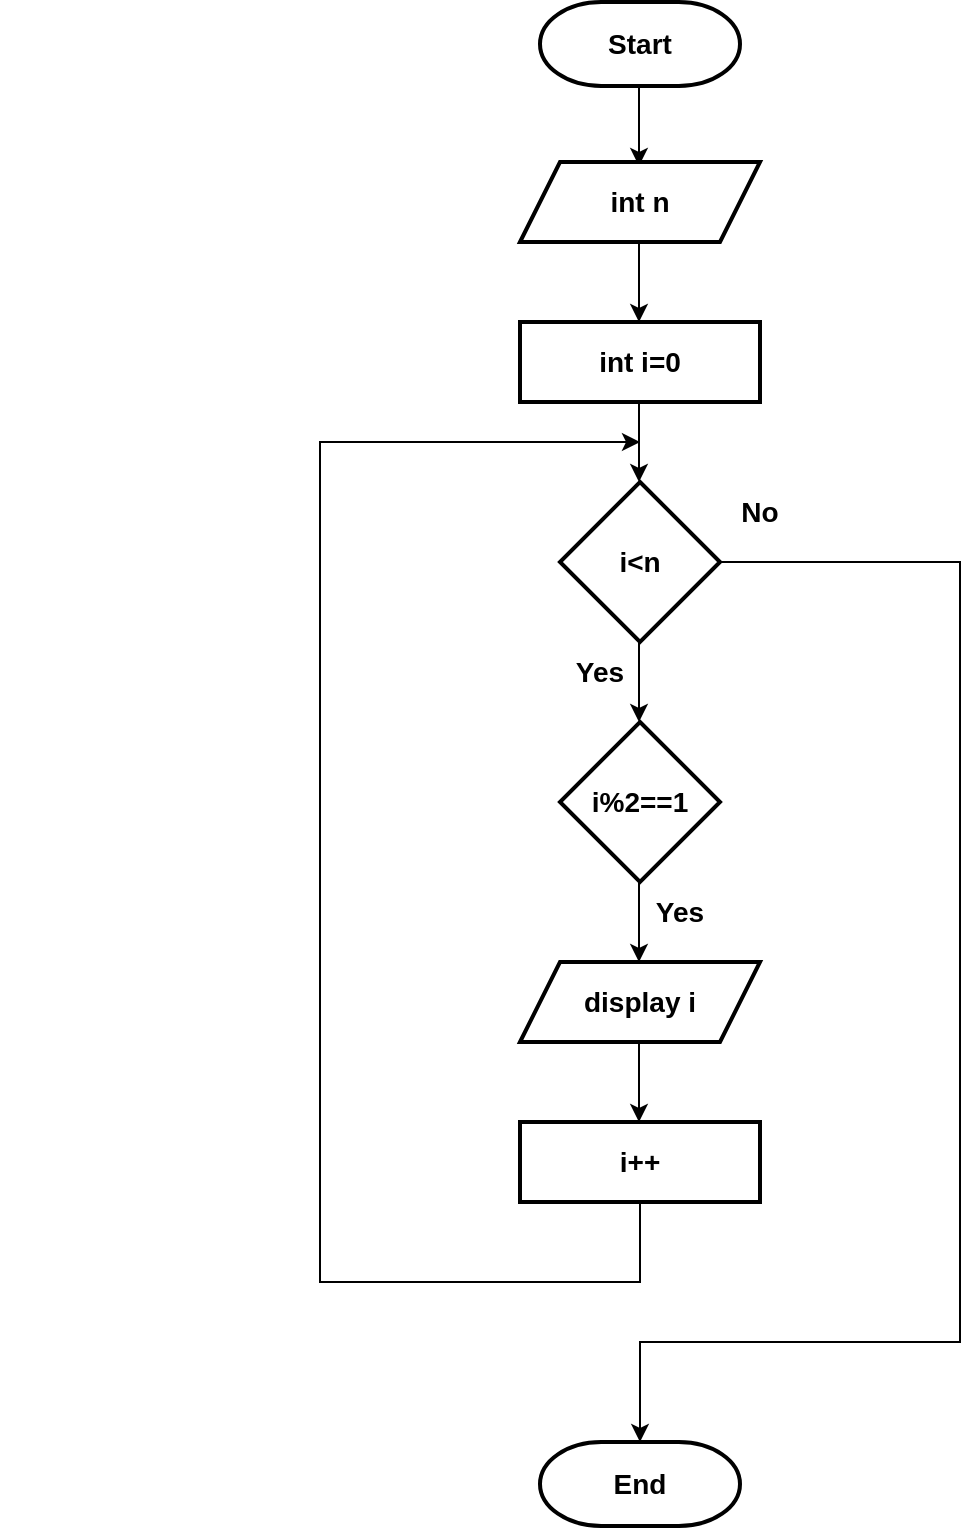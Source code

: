 <mxfile version="16.5.1" type="device"><diagram id="C5RBs43oDa-KdzZeNtuy" name="Page-1"><mxGraphModel dx="868" dy="553" grid="1" gridSize="10" guides="1" tooltips="1" connect="1" arrows="1" fold="1" page="1" pageScale="1" pageWidth="827" pageHeight="1169" math="0" shadow="0"><root><mxCell id="WIyWlLk6GJQsqaUBKTNV-0"/><mxCell id="WIyWlLk6GJQsqaUBKTNV-1" parent="WIyWlLk6GJQsqaUBKTNV-0"/><object label="" id="nKWxJR-Ab8GwBLJNayQ4-0"><mxCell style="strokeWidth=2;html=1;shape=mxgraph.flowchart.terminator;whiteSpace=wrap;fontStyle=1" vertex="1" parent="WIyWlLk6GJQsqaUBKTNV-1"><mxGeometry x="350" y="40" width="100" height="42" as="geometry"/></mxCell></object><mxCell id="nKWxJR-Ab8GwBLJNayQ4-1" value="Start" style="text;html=1;strokeColor=none;fillColor=none;align=center;verticalAlign=middle;whiteSpace=wrap;rounded=0;fontStyle=1;fontSize=14;" vertex="1" parent="WIyWlLk6GJQsqaUBKTNV-1"><mxGeometry x="370" y="46" width="60" height="30" as="geometry"/></mxCell><mxCell id="nKWxJR-Ab8GwBLJNayQ4-2" value="" style="endArrow=classic;html=1;rounded=0;fontSize=14;" edge="1" parent="WIyWlLk6GJQsqaUBKTNV-1"><mxGeometry width="50" height="50" relative="1" as="geometry"><mxPoint x="399.5" y="82" as="sourcePoint"/><mxPoint x="399.5" y="122" as="targetPoint"/></mxGeometry></mxCell><mxCell id="nKWxJR-Ab8GwBLJNayQ4-3" value="" style="shape=parallelogram;perimeter=parallelogramPerimeter;whiteSpace=wrap;html=1;fixedSize=1;fontSize=14;strokeWidth=2;" vertex="1" parent="WIyWlLk6GJQsqaUBKTNV-1"><mxGeometry x="340" y="120" width="120" height="40" as="geometry"/></mxCell><mxCell id="nKWxJR-Ab8GwBLJNayQ4-4" value="int n" style="text;html=1;strokeColor=none;fillColor=none;align=center;verticalAlign=middle;whiteSpace=wrap;rounded=0;fontSize=14;fontStyle=1" vertex="1" parent="WIyWlLk6GJQsqaUBKTNV-1"><mxGeometry x="370" y="125" width="60" height="30" as="geometry"/></mxCell><mxCell id="nKWxJR-Ab8GwBLJNayQ4-8" value="&lt;span style=&quot;color: rgba(0 , 0 , 0 , 0) ; font-family: monospace ; font-size: 0px&quot;&gt;%3CmxGraphModel%3E%3Croot%3E%3CmxCell%20id%3D%220%22%2F%3E%3CmxCell%20id%3D%221%22%20parent%3D%220%22%2F%3E%3CmxCell%20id%3D%222%22%20value%3D%22%22%20style%3D%22endArrow%3Dclassic%3Bhtml%3D1%3Brounded%3D0%3BfontSize%3D14%3B%22%20edge%3D%221%22%20parent%3D%221%22%3E%3CmxGeometry%20width%3D%2250%22%20height%3D%2250%22%20relative%3D%221%22%20as%3D%22geometry%22%3E%3CmxPoint%20x%3D%22399.5%22%20y%3D%2282%22%20as%3D%22sourcePoint%22%2F%3E%3CmxPoint%20x%3D%22399.5%22%20y%3D%22122%22%20as%3D%22targetPoint%22%2F%3E%3C%2FmxGeometry%3E%3C%2FmxCell%3E%3C%2Froot%3E%3C%2FmxGraphModel%3E&lt;/span&gt;" style="text;html=1;align=center;verticalAlign=middle;resizable=0;points=[];autosize=1;strokeColor=none;fillColor=none;fontSize=14;" vertex="1" parent="WIyWlLk6GJQsqaUBKTNV-1"><mxGeometry x="80" y="175" width="20" height="30" as="geometry"/></mxCell><mxCell id="nKWxJR-Ab8GwBLJNayQ4-9" value="" style="endArrow=classic;html=1;rounded=0;fontSize=14;" edge="1" parent="WIyWlLk6GJQsqaUBKTNV-1"><mxGeometry width="50" height="50" relative="1" as="geometry"><mxPoint x="399.5" y="160" as="sourcePoint"/><mxPoint x="399.5" y="200" as="targetPoint"/></mxGeometry></mxCell><mxCell id="nKWxJR-Ab8GwBLJNayQ4-10" value="" style="rounded=0;whiteSpace=wrap;html=1;fontSize=14;strokeWidth=2;" vertex="1" parent="WIyWlLk6GJQsqaUBKTNV-1"><mxGeometry x="340" y="200" width="120" height="40" as="geometry"/></mxCell><mxCell id="nKWxJR-Ab8GwBLJNayQ4-11" value="int i=0" style="text;html=1;strokeColor=none;fillColor=none;align=center;verticalAlign=middle;whiteSpace=wrap;rounded=0;fontSize=14;fontStyle=1" vertex="1" parent="WIyWlLk6GJQsqaUBKTNV-1"><mxGeometry x="370" y="205" width="60" height="30" as="geometry"/></mxCell><mxCell id="nKWxJR-Ab8GwBLJNayQ4-12" value="" style="endArrow=classic;html=1;rounded=0;fontSize=14;" edge="1" parent="WIyWlLk6GJQsqaUBKTNV-1"><mxGeometry width="50" height="50" relative="1" as="geometry"><mxPoint x="399.5" y="240" as="sourcePoint"/><mxPoint x="399.5" y="280" as="targetPoint"/></mxGeometry></mxCell><mxCell id="nKWxJR-Ab8GwBLJNayQ4-13" value="" style="rhombus;whiteSpace=wrap;html=1;fontSize=14;strokeWidth=2;" vertex="1" parent="WIyWlLk6GJQsqaUBKTNV-1"><mxGeometry x="360" y="280" width="80" height="80" as="geometry"/></mxCell><mxCell id="nKWxJR-Ab8GwBLJNayQ4-14" value="i&amp;lt;n" style="text;html=1;strokeColor=none;fillColor=none;align=center;verticalAlign=middle;whiteSpace=wrap;rounded=0;fontSize=14;fontStyle=1" vertex="1" parent="WIyWlLk6GJQsqaUBKTNV-1"><mxGeometry x="370" y="305" width="60" height="30" as="geometry"/></mxCell><mxCell id="nKWxJR-Ab8GwBLJNayQ4-15" value="" style="endArrow=classic;html=1;rounded=0;fontSize=14;" edge="1" parent="WIyWlLk6GJQsqaUBKTNV-1"><mxGeometry width="50" height="50" relative="1" as="geometry"><mxPoint x="399.5" y="360" as="sourcePoint"/><mxPoint x="399.5" y="400" as="targetPoint"/></mxGeometry></mxCell><mxCell id="nKWxJR-Ab8GwBLJNayQ4-16" value="" style="rhombus;whiteSpace=wrap;html=1;fontSize=14;strokeWidth=2;" vertex="1" parent="WIyWlLk6GJQsqaUBKTNV-1"><mxGeometry x="360" y="400" width="80" height="80" as="geometry"/></mxCell><mxCell id="nKWxJR-Ab8GwBLJNayQ4-17" value="i%2==1" style="text;html=1;strokeColor=none;fillColor=none;align=center;verticalAlign=middle;whiteSpace=wrap;rounded=0;fontSize=14;fontStyle=1" vertex="1" parent="WIyWlLk6GJQsqaUBKTNV-1"><mxGeometry x="370" y="425" width="60" height="30" as="geometry"/></mxCell><mxCell id="nKWxJR-Ab8GwBLJNayQ4-18" value="" style="endArrow=classic;html=1;rounded=0;fontSize=14;" edge="1" parent="WIyWlLk6GJQsqaUBKTNV-1"><mxGeometry width="50" height="50" relative="1" as="geometry"><mxPoint x="399.5" y="480" as="sourcePoint"/><mxPoint x="399.5" y="520" as="targetPoint"/></mxGeometry></mxCell><mxCell id="nKWxJR-Ab8GwBLJNayQ4-19" value="" style="shape=parallelogram;perimeter=parallelogramPerimeter;whiteSpace=wrap;html=1;fixedSize=1;fontSize=14;strokeWidth=2;" vertex="1" parent="WIyWlLk6GJQsqaUBKTNV-1"><mxGeometry x="340" y="520" width="120" height="40" as="geometry"/></mxCell><mxCell id="nKWxJR-Ab8GwBLJNayQ4-20" value="display i" style="text;html=1;strokeColor=none;fillColor=none;align=center;verticalAlign=middle;whiteSpace=wrap;rounded=0;fontSize=14;fontStyle=1" vertex="1" parent="WIyWlLk6GJQsqaUBKTNV-1"><mxGeometry x="370" y="525" width="60" height="30" as="geometry"/></mxCell><mxCell id="nKWxJR-Ab8GwBLJNayQ4-21" value="" style="endArrow=classic;html=1;rounded=0;fontSize=14;" edge="1" parent="WIyWlLk6GJQsqaUBKTNV-1"><mxGeometry width="50" height="50" relative="1" as="geometry"><mxPoint x="399.5" y="560" as="sourcePoint"/><mxPoint x="399.5" y="600" as="targetPoint"/></mxGeometry></mxCell><mxCell id="nKWxJR-Ab8GwBLJNayQ4-22" value="" style="rounded=0;whiteSpace=wrap;html=1;fontSize=14;strokeWidth=2;" vertex="1" parent="WIyWlLk6GJQsqaUBKTNV-1"><mxGeometry x="340" y="600" width="120" height="40" as="geometry"/></mxCell><mxCell id="nKWxJR-Ab8GwBLJNayQ4-23" value="i++" style="text;html=1;strokeColor=none;fillColor=none;align=center;verticalAlign=middle;whiteSpace=wrap;rounded=0;fontSize=14;fontStyle=1" vertex="1" parent="WIyWlLk6GJQsqaUBKTNV-1"><mxGeometry x="370" y="605" width="60" height="30" as="geometry"/></mxCell><mxCell id="nKWxJR-Ab8GwBLJNayQ4-24" value="" style="endArrow=classic;html=1;rounded=0;fontSize=14;exitX=0.5;exitY=1;exitDx=0;exitDy=0;" edge="1" parent="WIyWlLk6GJQsqaUBKTNV-1" source="nKWxJR-Ab8GwBLJNayQ4-22"><mxGeometry width="50" height="50" relative="1" as="geometry"><mxPoint x="390" y="310" as="sourcePoint"/><mxPoint x="400" y="260" as="targetPoint"/><Array as="points"><mxPoint x="400" y="680"/><mxPoint x="240" y="680"/><mxPoint x="240" y="260"/></Array></mxGeometry></mxCell><mxCell id="nKWxJR-Ab8GwBLJNayQ4-25" value="" style="endArrow=classic;html=1;rounded=0;fontSize=14;" edge="1" parent="WIyWlLk6GJQsqaUBKTNV-1"><mxGeometry width="50" height="50" relative="1" as="geometry"><mxPoint x="440" y="320" as="sourcePoint"/><mxPoint x="400" y="760" as="targetPoint"/><Array as="points"><mxPoint x="560" y="320"/><mxPoint x="560" y="710"/><mxPoint x="400" y="710"/></Array></mxGeometry></mxCell><object label="" id="nKWxJR-Ab8GwBLJNayQ4-26"><mxCell style="strokeWidth=2;html=1;shape=mxgraph.flowchart.terminator;whiteSpace=wrap;fontStyle=1" vertex="1" parent="WIyWlLk6GJQsqaUBKTNV-1"><mxGeometry x="350" y="760" width="100" height="42" as="geometry"/></mxCell></object><mxCell id="nKWxJR-Ab8GwBLJNayQ4-27" value="End" style="text;html=1;strokeColor=none;fillColor=none;align=center;verticalAlign=middle;whiteSpace=wrap;rounded=0;fontSize=14;fontStyle=1" vertex="1" parent="WIyWlLk6GJQsqaUBKTNV-1"><mxGeometry x="370" y="766" width="60" height="30" as="geometry"/></mxCell><mxCell id="nKWxJR-Ab8GwBLJNayQ4-28" value="Yes" style="text;html=1;strokeColor=none;fillColor=none;align=center;verticalAlign=middle;whiteSpace=wrap;rounded=0;fontSize=14;fontStyle=1" vertex="1" parent="WIyWlLk6GJQsqaUBKTNV-1"><mxGeometry x="350" y="360" width="60" height="30" as="geometry"/></mxCell><mxCell id="nKWxJR-Ab8GwBLJNayQ4-29" value="Yes" style="text;html=1;strokeColor=none;fillColor=none;align=center;verticalAlign=middle;whiteSpace=wrap;rounded=0;fontSize=14;fontStyle=1" vertex="1" parent="WIyWlLk6GJQsqaUBKTNV-1"><mxGeometry x="390" y="480" width="60" height="30" as="geometry"/></mxCell><mxCell id="nKWxJR-Ab8GwBLJNayQ4-34" value="No" style="text;html=1;strokeColor=none;fillColor=none;align=center;verticalAlign=middle;whiteSpace=wrap;rounded=0;fontSize=14;fontStyle=1" vertex="1" parent="WIyWlLk6GJQsqaUBKTNV-1"><mxGeometry x="430" y="280" width="60" height="30" as="geometry"/></mxCell></root></mxGraphModel></diagram></mxfile>